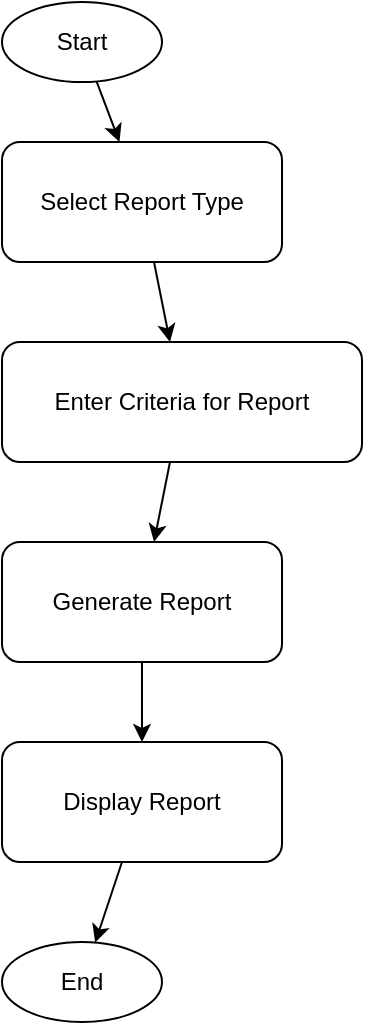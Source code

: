 <mxfile version="24.8.8">
  <diagram id="3" name="Generate Report">
    <mxGraphModel dx="1290" dy="569" grid="1" gridSize="10" guides="1" tooltips="1" connect="1" arrows="1" fold="1" page="1" pageScale="1" pageWidth="827" pageHeight="1169" math="0" shadow="0">
      <root>
        <mxCell id="0" />
        <mxCell id="1" parent="0" />

        <!-- Nodes -->
        <mxCell id="2" value="Start" style="ellipse;whiteSpace=wrap;html=1;aspect=fixed;" vertex="1" parent="1">
          <mxGeometry x="100" y="50" width="80" height="40" as="geometry" />
        </mxCell>
        <mxCell id="3" value="Select Report Type" style="rounded=1;whiteSpace=wrap;html=1;" vertex="1" parent="1">
          <mxGeometry x="100" y="120" width="140" height="60" as="geometry" />
        </mxCell>
        <mxCell id="4" value="Enter Criteria for Report" style="rounded=1;whiteSpace=wrap;html=1;" vertex="1" parent="1">
          <mxGeometry x="100" y="220" width="180" height="60" as="geometry" />
        </mxCell>
        <mxCell id="5" value="Generate Report" style="rounded=1;whiteSpace=wrap;html=1;" vertex="1" parent="1">
          <mxGeometry x="100" y="320" width="140" height="60" as="geometry" />
        </mxCell>
        <mxCell id="6" value="Display Report" style="rounded=1;whiteSpace=wrap;html=1;" vertex="1" parent="1">
          <mxGeometry x="100" y="420" width="140" height="60" as="geometry" />
        </mxCell>
        <mxCell id="7" value="End" style="ellipse;whiteSpace=wrap;html=1;aspect=fixed;" vertex="1" parent="1">
          <mxGeometry x="100" y="520" width="80" height="40" as="geometry" />
        </mxCell>

        <!-- Edges -->
        <mxCell id="8" edge="1" source="2" target="3" parent="1">
          <mxGeometry relative="1" as="geometry" />
        </mxCell>
        <mxCell id="9" edge="1" source="3" target="4" parent="1">
          <mxGeometry relative="1" as="geometry" />
        </mxCell>
        <mxCell id="10" edge="1" source="4" target="5" parent="1">
          <mxGeometry relative="1" as="geometry" />
        </mxCell>
        <mxCell id="11" edge="1" source="5" target="6" parent="1">
          <mxGeometry relative="1" as="geometry" />
        </mxCell>
        <mxCell id="12" edge="1" source="6" target="7" parent="1">
          <mxGeometry relative="1" as="geometry" />
        </mxCell>
      </root>
    </mxGraphModel>
  </diagram>
</mxfile>
